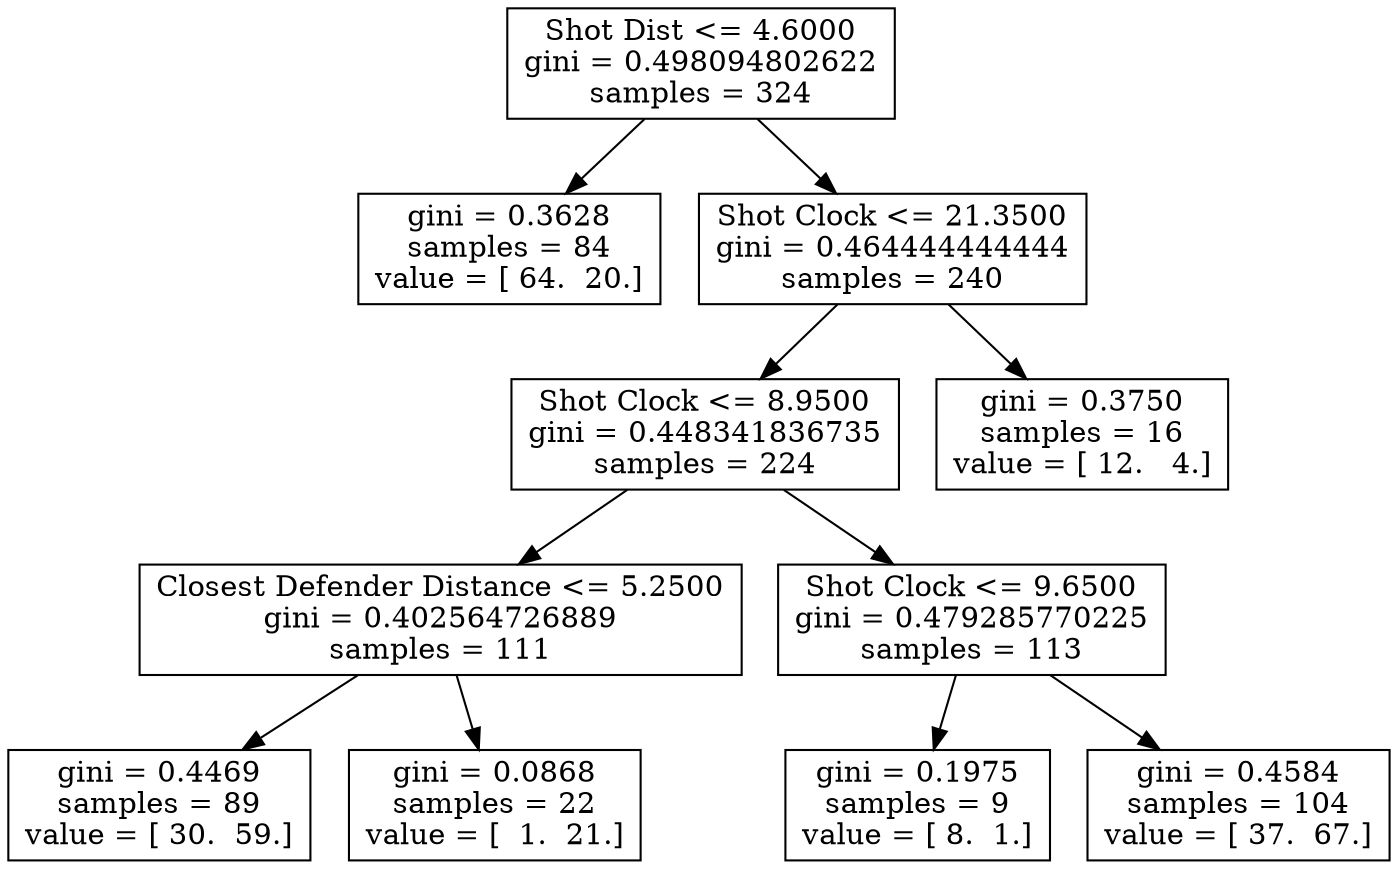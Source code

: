 digraph Tree {
0 [label="Shot Dist <= 4.6000\ngini = 0.498094802622\nsamples = 324", shape="box"] ;
1 [label="gini = 0.3628\nsamples = 84\nvalue = [ 64.  20.]", shape="box"] ;
0 -> 1 ;
2 [label="Shot Clock <= 21.3500\ngini = 0.464444444444\nsamples = 240", shape="box"] ;
0 -> 2 ;
3 [label="Shot Clock <= 8.9500\ngini = 0.448341836735\nsamples = 224", shape="box"] ;
2 -> 3 ;
4 [label="Closest Defender Distance <= 5.2500\ngini = 0.402564726889\nsamples = 111", shape="box"] ;
3 -> 4 ;
5 [label="gini = 0.4469\nsamples = 89\nvalue = [ 30.  59.]", shape="box"] ;
4 -> 5 ;
6 [label="gini = 0.0868\nsamples = 22\nvalue = [  1.  21.]", shape="box"] ;
4 -> 6 ;
7 [label="Shot Clock <= 9.6500\ngini = 0.479285770225\nsamples = 113", shape="box"] ;
3 -> 7 ;
8 [label="gini = 0.1975\nsamples = 9\nvalue = [ 8.  1.]", shape="box"] ;
7 -> 8 ;
9 [label="gini = 0.4584\nsamples = 104\nvalue = [ 37.  67.]", shape="box"] ;
7 -> 9 ;
10 [label="gini = 0.3750\nsamples = 16\nvalue = [ 12.   4.]", shape="box"] ;
2 -> 10 ;
}